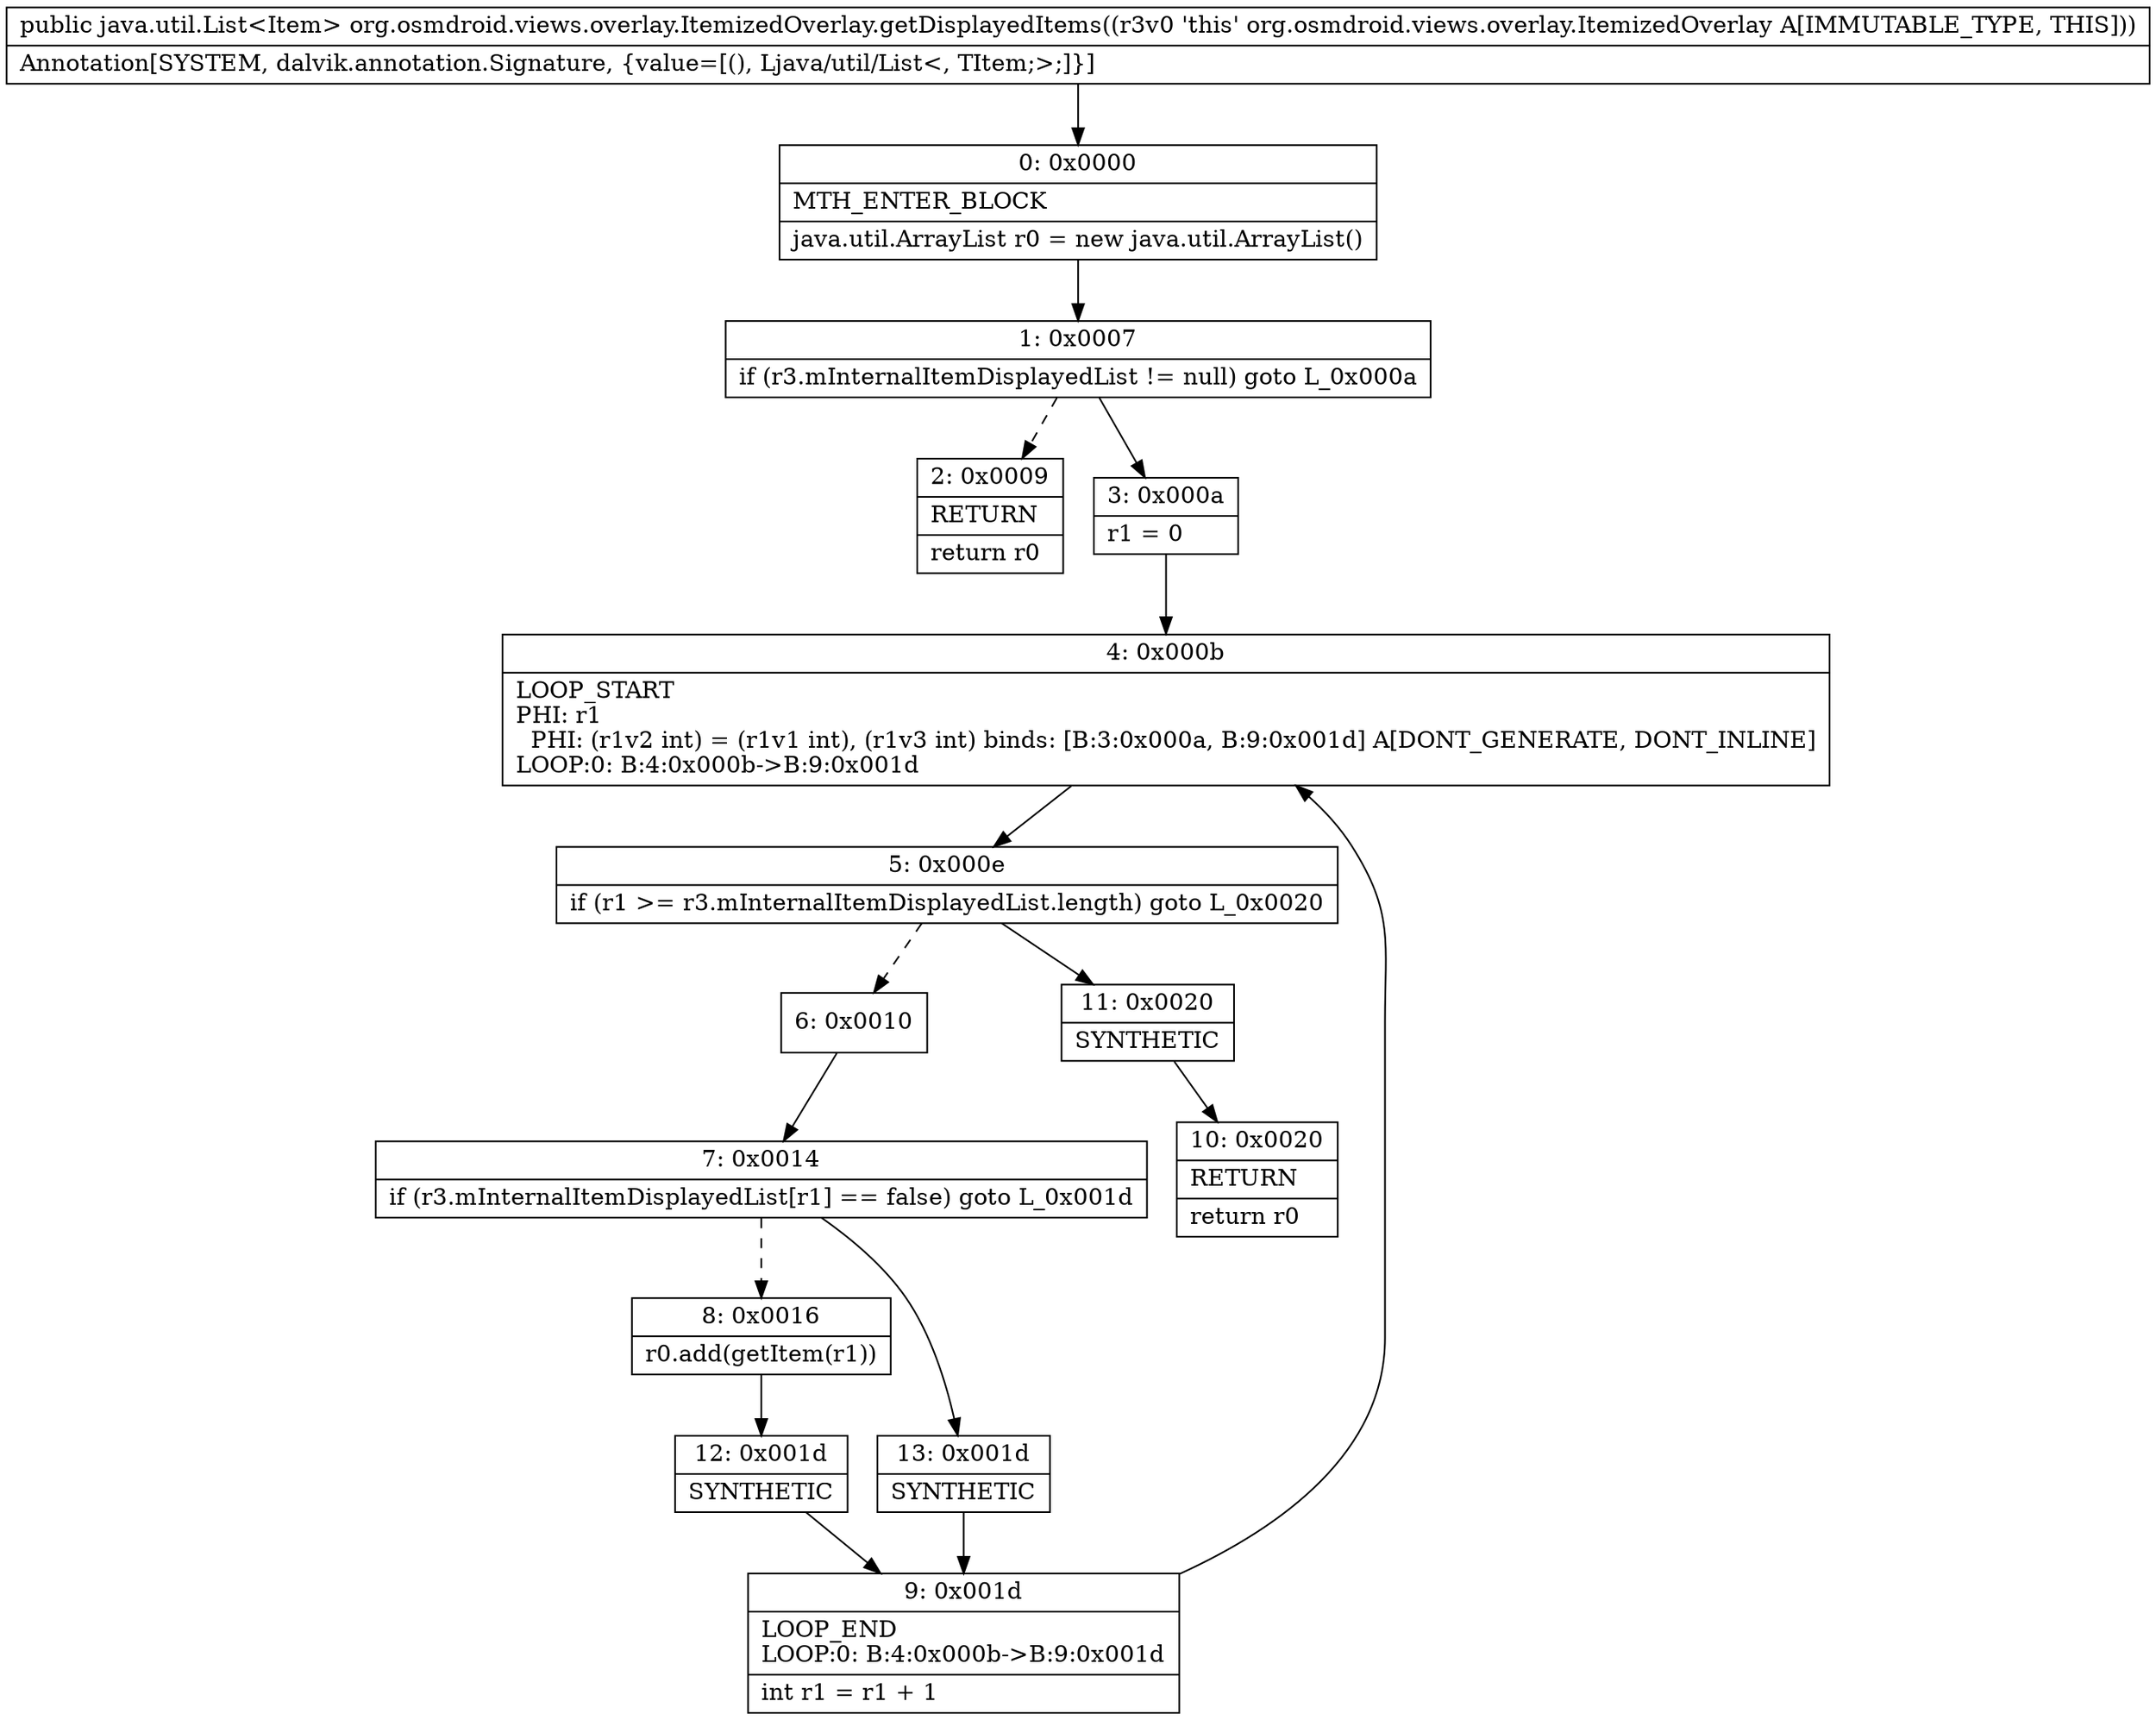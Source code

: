 digraph "CFG fororg.osmdroid.views.overlay.ItemizedOverlay.getDisplayedItems()Ljava\/util\/List;" {
Node_0 [shape=record,label="{0\:\ 0x0000|MTH_ENTER_BLOCK\l|java.util.ArrayList r0 = new java.util.ArrayList()\l}"];
Node_1 [shape=record,label="{1\:\ 0x0007|if (r3.mInternalItemDisplayedList != null) goto L_0x000a\l}"];
Node_2 [shape=record,label="{2\:\ 0x0009|RETURN\l|return r0\l}"];
Node_3 [shape=record,label="{3\:\ 0x000a|r1 = 0\l}"];
Node_4 [shape=record,label="{4\:\ 0x000b|LOOP_START\lPHI: r1 \l  PHI: (r1v2 int) = (r1v1 int), (r1v3 int) binds: [B:3:0x000a, B:9:0x001d] A[DONT_GENERATE, DONT_INLINE]\lLOOP:0: B:4:0x000b\-\>B:9:0x001d\l}"];
Node_5 [shape=record,label="{5\:\ 0x000e|if (r1 \>= r3.mInternalItemDisplayedList.length) goto L_0x0020\l}"];
Node_6 [shape=record,label="{6\:\ 0x0010}"];
Node_7 [shape=record,label="{7\:\ 0x0014|if (r3.mInternalItemDisplayedList[r1] == false) goto L_0x001d\l}"];
Node_8 [shape=record,label="{8\:\ 0x0016|r0.add(getItem(r1))\l}"];
Node_9 [shape=record,label="{9\:\ 0x001d|LOOP_END\lLOOP:0: B:4:0x000b\-\>B:9:0x001d\l|int r1 = r1 + 1\l}"];
Node_10 [shape=record,label="{10\:\ 0x0020|RETURN\l|return r0\l}"];
Node_11 [shape=record,label="{11\:\ 0x0020|SYNTHETIC\l}"];
Node_12 [shape=record,label="{12\:\ 0x001d|SYNTHETIC\l}"];
Node_13 [shape=record,label="{13\:\ 0x001d|SYNTHETIC\l}"];
MethodNode[shape=record,label="{public java.util.List\<Item\> org.osmdroid.views.overlay.ItemizedOverlay.getDisplayedItems((r3v0 'this' org.osmdroid.views.overlay.ItemizedOverlay A[IMMUTABLE_TYPE, THIS]))  | Annotation[SYSTEM, dalvik.annotation.Signature, \{value=[(), Ljava\/util\/List\<, TItem;\>;]\}]\l}"];
MethodNode -> Node_0;
Node_0 -> Node_1;
Node_1 -> Node_2[style=dashed];
Node_1 -> Node_3;
Node_3 -> Node_4;
Node_4 -> Node_5;
Node_5 -> Node_6[style=dashed];
Node_5 -> Node_11;
Node_6 -> Node_7;
Node_7 -> Node_8[style=dashed];
Node_7 -> Node_13;
Node_8 -> Node_12;
Node_9 -> Node_4;
Node_11 -> Node_10;
Node_12 -> Node_9;
Node_13 -> Node_9;
}

